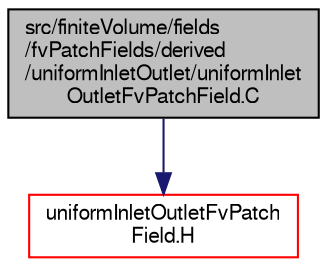 digraph "src/finiteVolume/fields/fvPatchFields/derived/uniformInletOutlet/uniformInletOutletFvPatchField.C"
{
  bgcolor="transparent";
  edge [fontname="FreeSans",fontsize="10",labelfontname="FreeSans",labelfontsize="10"];
  node [fontname="FreeSans",fontsize="10",shape=record];
  Node0 [label="src/finiteVolume/fields\l/fvPatchFields/derived\l/uniformInletOutlet/uniformInlet\lOutletFvPatchField.C",height=0.2,width=0.4,color="black", fillcolor="grey75", style="filled", fontcolor="black"];
  Node0 -> Node1 [color="midnightblue",fontsize="10",style="solid",fontname="FreeSans"];
  Node1 [label="uniformInletOutletFvPatch\lField.H",height=0.2,width=0.4,color="red",URL="$a02372.html"];
}
